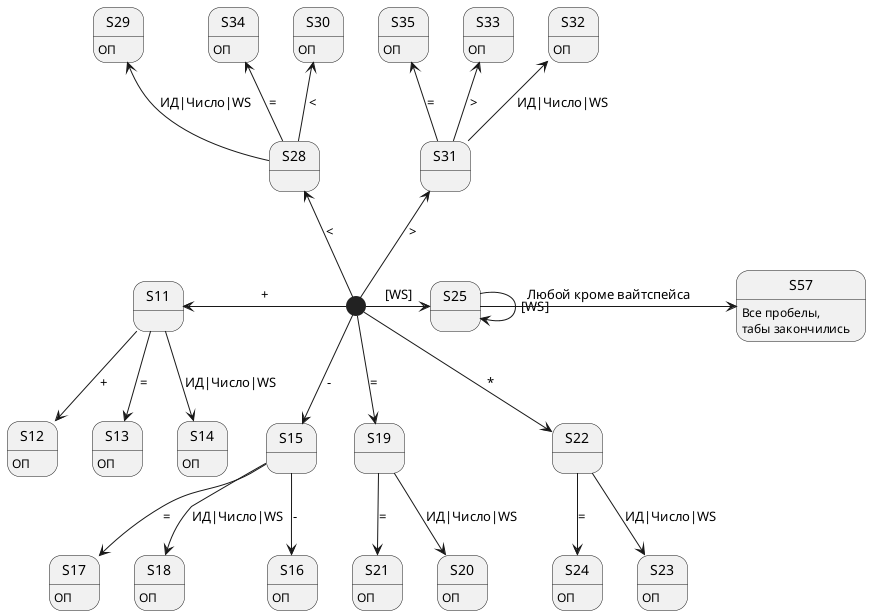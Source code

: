 @startuml "sd"

[*] -left-> S11 : +
S11 --> S12 : +
S12 : ОП
S11 --> S13 : =
S13 : ОП
S11 --> S14 : ИД|Число|WS
S14 : ОП

[*] --> S15 : -
S15 --> S16 : -
S16 : ОП
S15 --> S17 : =
S17 : ОП
S15 --> S18 : ИД|Число|WS
S18 : ОП

[*] --> S19 : =
S19 --> S20 : ИД|Число|WS
S20 : ОП
S19 --> S21 : =
S21 : ОП

[*] --> S22 : *
S22 --> S23 : ИД|Число|WS
S23 : ОП
S22 --> S24 : =
S24 : ОП

[*] -right-> S25 : [WS]
S25 -right-> S25 : [WS]
S25 -right-> S57 : Любой кроме вайтспейса 
S57 : Все пробелы,\nтабы закончились

[*] -up-> S28 : <
S28 -up-> S29 : ИД|Число|WS
S29 : ОП
S28 -up-> S30 : <
S30 : ОП
S28 -up-> S34 : =
S34 : ОП

[*] -up-> S31 : >
S31 -up-> S32 : ИД|Число|WS
S32 : ОП
S31 -up-> S33 : >
S33 : ОП
S31 -up-> S35 : =
S35 : ОП

@enduml